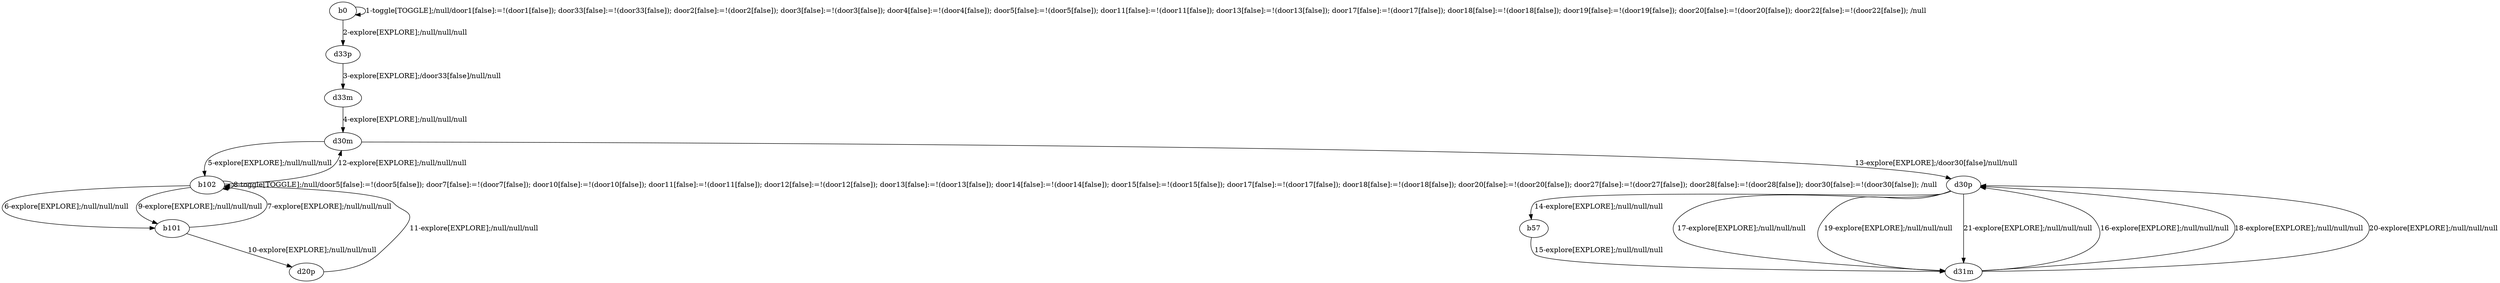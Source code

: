 # Total number of goals covered by this test: 3
# d30p --> b57
# b57 --> d31m
# d31m --> d30p

digraph g {
"b0" -> "b0" [label = "1-toggle[TOGGLE];/null/door1[false]:=!(door1[false]); door33[false]:=!(door33[false]); door2[false]:=!(door2[false]); door3[false]:=!(door3[false]); door4[false]:=!(door4[false]); door5[false]:=!(door5[false]); door11[false]:=!(door11[false]); door13[false]:=!(door13[false]); door17[false]:=!(door17[false]); door18[false]:=!(door18[false]); door19[false]:=!(door19[false]); door20[false]:=!(door20[false]); door22[false]:=!(door22[false]); /null"];
"b0" -> "d33p" [label = "2-explore[EXPLORE];/null/null/null"];
"d33p" -> "d33m" [label = "3-explore[EXPLORE];/door33[false]/null/null"];
"d33m" -> "d30m" [label = "4-explore[EXPLORE];/null/null/null"];
"d30m" -> "b102" [label = "5-explore[EXPLORE];/null/null/null"];
"b102" -> "b101" [label = "6-explore[EXPLORE];/null/null/null"];
"b101" -> "b102" [label = "7-explore[EXPLORE];/null/null/null"];
"b102" -> "b102" [label = "8-toggle[TOGGLE];/null/door5[false]:=!(door5[false]); door7[false]:=!(door7[false]); door10[false]:=!(door10[false]); door11[false]:=!(door11[false]); door12[false]:=!(door12[false]); door13[false]:=!(door13[false]); door14[false]:=!(door14[false]); door15[false]:=!(door15[false]); door17[false]:=!(door17[false]); door18[false]:=!(door18[false]); door20[false]:=!(door20[false]); door27[false]:=!(door27[false]); door28[false]:=!(door28[false]); door30[false]:=!(door30[false]); /null"];
"b102" -> "b101" [label = "9-explore[EXPLORE];/null/null/null"];
"b101" -> "d20p" [label = "10-explore[EXPLORE];/null/null/null"];
"d20p" -> "b102" [label = "11-explore[EXPLORE];/null/null/null"];
"b102" -> "d30m" [label = "12-explore[EXPLORE];/null/null/null"];
"d30m" -> "d30p" [label = "13-explore[EXPLORE];/door30[false]/null/null"];
"d30p" -> "b57" [label = "14-explore[EXPLORE];/null/null/null"];
"b57" -> "d31m" [label = "15-explore[EXPLORE];/null/null/null"];
"d31m" -> "d30p" [label = "16-explore[EXPLORE];/null/null/null"];
"d30p" -> "d31m" [label = "17-explore[EXPLORE];/null/null/null"];
"d31m" -> "d30p" [label = "18-explore[EXPLORE];/null/null/null"];
"d30p" -> "d31m" [label = "19-explore[EXPLORE];/null/null/null"];
"d31m" -> "d30p" [label = "20-explore[EXPLORE];/null/null/null"];
"d30p" -> "d31m" [label = "21-explore[EXPLORE];/null/null/null"];
}